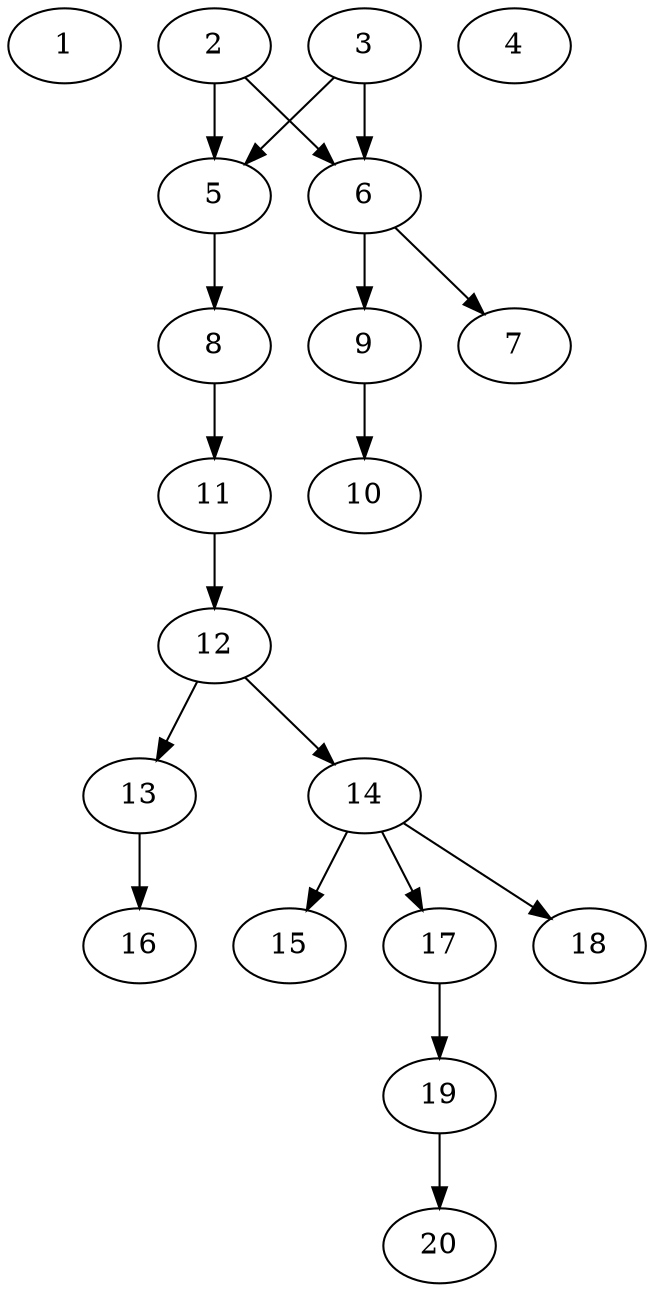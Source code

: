 // DAG automatically generated by daggen at Tue Aug  6 16:20:30 2019
// ./daggen --dot -n 20 --ccr 0.4 --fat 0.4 --regular 0.5 --density 0.5 --mindata 5242880 --maxdata 52428800 
digraph G {
  1 [size="19512320", alpha="0.19", expect_size="7804928"] 
  2 [size="109847040", alpha="0.02", expect_size="43938816"] 
  2 -> 5 [size ="43938816"]
  2 -> 6 [size ="43938816"]
  3 [size="119997440", alpha="0.08", expect_size="47998976"] 
  3 -> 5 [size ="47998976"]
  3 -> 6 [size ="47998976"]
  4 [size="118489600", alpha="0.02", expect_size="47395840"] 
  5 [size="64363520", alpha="0.01", expect_size="25745408"] 
  5 -> 8 [size ="25745408"]
  6 [size="76536320", alpha="0.09", expect_size="30614528"] 
  6 -> 7 [size ="30614528"]
  6 -> 9 [size ="30614528"]
  7 [size="61501440", alpha="0.04", expect_size="24600576"] 
  8 [size="114716160", alpha="0.11", expect_size="45886464"] 
  8 -> 11 [size ="45886464"]
  9 [size="94141440", alpha="0.13", expect_size="37656576"] 
  9 -> 10 [size ="37656576"]
  10 [size="16000000", alpha="0.15", expect_size="6400000"] 
  11 [size="126778880", alpha="0.06", expect_size="50711552"] 
  11 -> 12 [size ="50711552"]
  12 [size="119546880", alpha="0.15", expect_size="47818752"] 
  12 -> 13 [size ="47818752"]
  12 -> 14 [size ="47818752"]
  13 [size="14302720", alpha="0.03", expect_size="5721088"] 
  13 -> 16 [size ="5721088"]
  14 [size="62714880", alpha="0.10", expect_size="25085952"] 
  14 -> 15 [size ="25085952"]
  14 -> 17 [size ="25085952"]
  14 -> 18 [size ="25085952"]
  15 [size="73072640", alpha="0.04", expect_size="29229056"] 
  16 [size="78279680", alpha="0.04", expect_size="31311872"] 
  17 [size="129466880", alpha="0.04", expect_size="51786752"] 
  17 -> 19 [size ="51786752"]
  18 [size="33436160", alpha="0.02", expect_size="13374464"] 
  19 [size="95749120", alpha="0.06", expect_size="38299648"] 
  19 -> 20 [size ="38299648"]
  20 [size="54254080", alpha="0.10", expect_size="21701632"] 
}
